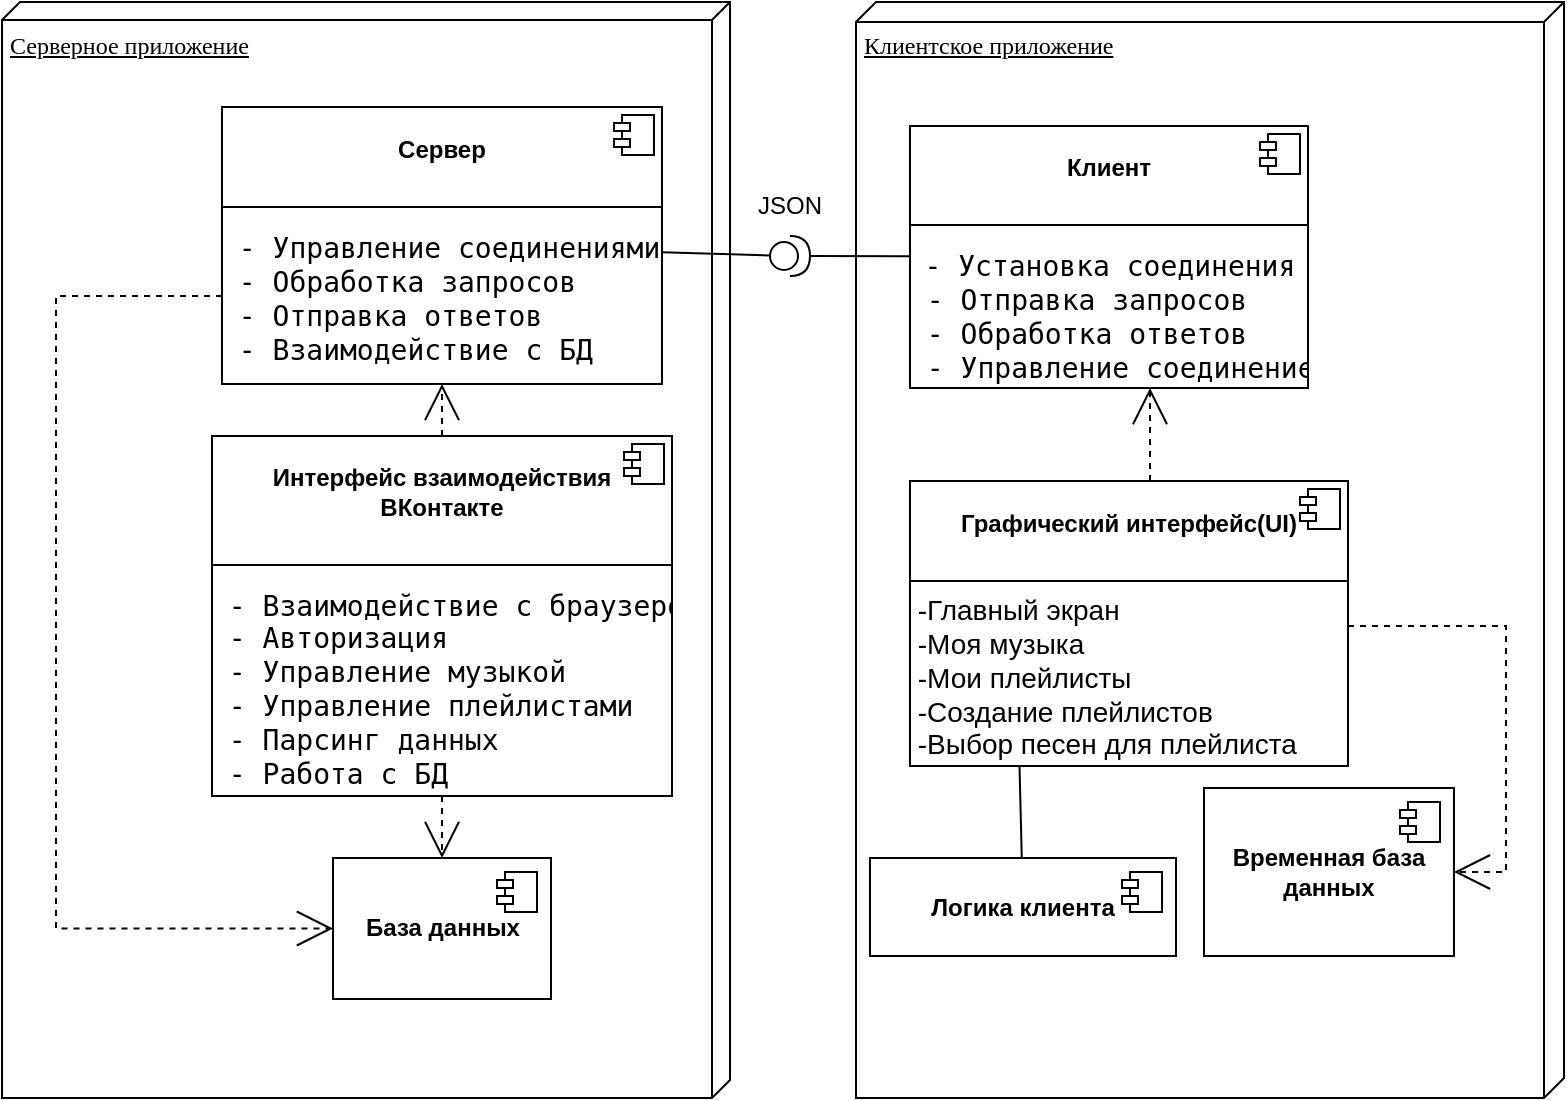<mxfile version="26.2.8">
  <diagram name="Page-1" id="5f0bae14-7c28-e335-631c-24af17079c00">
    <mxGraphModel dx="1377" dy="628" grid="0" gridSize="10" guides="1" tooltips="1" connect="1" arrows="1" fold="1" page="1" pageScale="1" pageWidth="1100" pageHeight="850" background="none" math="0" shadow="0">
      <root>
        <mxCell id="0" />
        <mxCell id="1" parent="0" />
        <mxCell id="39150e848f15840c-1" value="Серверное приложение" style="verticalAlign=top;align=left;spacingTop=8;spacingLeft=2;spacingRight=12;shape=cube;size=9;direction=south;fontStyle=4;html=1;rounded=0;shadow=0;comic=0;labelBackgroundColor=none;strokeWidth=1;fontFamily=Verdana;fontSize=12" parent="1" vertex="1">
          <mxGeometry x="116" y="78" width="364" height="548" as="geometry" />
        </mxCell>
        <mxCell id="39150e848f15840c-2" value="Клиентское приложение" style="verticalAlign=top;align=left;spacingTop=8;spacingLeft=2;spacingRight=12;shape=cube;size=10;direction=south;fontStyle=4;html=1;rounded=0;shadow=0;comic=0;labelBackgroundColor=none;strokeWidth=1;fontFamily=Verdana;fontSize=12" parent="1" vertex="1">
          <mxGeometry x="543" y="78" width="354" height="548" as="geometry" />
        </mxCell>
        <mxCell id="39150e848f15840c-16" style="edgeStyle=orthogonalEdgeStyle;rounded=0;html=1;dashed=1;labelBackgroundColor=none;startArrow=none;startFill=0;startSize=8;endArrow=open;endFill=0;endSize=16;fontFamily=Verdana;fontSize=12;" parent="1" source="Pqdzew3Atzl_TZt5jNcv-7" target="Pqdzew3Atzl_TZt5jNcv-1" edge="1">
          <mxGeometry relative="1" as="geometry">
            <mxPoint x="855" y="320" as="targetPoint" />
            <Array as="points">
              <mxPoint x="868" y="390" />
              <mxPoint x="868" y="513" />
            </Array>
          </mxGeometry>
        </mxCell>
        <mxCell id="Pqdzew3Atzl_TZt5jNcv-1" value="&lt;b&gt;Временная база данных&lt;/b&gt;" style="html=1;dropTarget=0;whiteSpace=wrap;" parent="1" vertex="1">
          <mxGeometry x="717" y="471" width="125" height="84" as="geometry" />
        </mxCell>
        <mxCell id="Pqdzew3Atzl_TZt5jNcv-2" value="" style="shape=module;jettyWidth=8;jettyHeight=4;" parent="Pqdzew3Atzl_TZt5jNcv-1" vertex="1">
          <mxGeometry x="1" width="20" height="20" relative="1" as="geometry">
            <mxPoint x="-27" y="7" as="offset" />
          </mxGeometry>
        </mxCell>
        <mxCell id="Pqdzew3Atzl_TZt5jNcv-7" value="&lt;div align=&quot;center&quot;&gt;&lt;b&gt;&lt;br&gt;&lt;/b&gt;&lt;/div&gt;&lt;div align=&quot;center&quot;&gt;&lt;b&gt;Графический интерфейс(UI)&lt;/b&gt;&lt;/div&gt;&lt;div align=&quot;center&quot;&gt;&lt;br&gt;&lt;/div&gt;&lt;p style=&quot;margin:0px;margin-top:6px;text-align:center;&quot;&gt;&lt;/p&gt;&lt;hr size=&quot;1&quot; style=&quot;border-style:solid;&quot;&gt;&lt;div&gt;&lt;font style=&quot;font-size: 14px;&quot;&gt;&amp;nbsp;-Главный экран&lt;br&gt;&amp;nbsp;-Моя музыка&lt;br&gt;&amp;nbsp;-Мои плейлисты&lt;br&gt;&amp;nbsp;-Создание плейлистов&lt;br&gt;&amp;nbsp;-Выбор песен для плейлиста&lt;/font&gt;&lt;/div&gt;&lt;div&gt;&lt;br&gt;&lt;/div&gt;" style="align=left;overflow=fill;html=1;dropTarget=0;whiteSpace=wrap;" parent="1" vertex="1">
          <mxGeometry x="570" y="317.5" width="219" height="142.5" as="geometry" />
        </mxCell>
        <mxCell id="Pqdzew3Atzl_TZt5jNcv-8" value="" style="shape=component;jettyWidth=8;jettyHeight=4;" parent="Pqdzew3Atzl_TZt5jNcv-7" vertex="1">
          <mxGeometry x="1" width="20" height="20" relative="1" as="geometry">
            <mxPoint x="-24" y="4" as="offset" />
          </mxGeometry>
        </mxCell>
        <mxCell id="Pqdzew3Atzl_TZt5jNcv-9" value="&lt;div align=&quot;center&quot;&gt;&lt;b&gt;&lt;br&gt;&lt;/b&gt;&lt;/div&gt;&lt;div align=&quot;center&quot;&gt;&lt;b&gt;Клиент&lt;/b&gt;&lt;/div&gt;&lt;div align=&quot;center&quot;&gt;&lt;br&gt;&lt;/div&gt;&lt;p style=&quot;margin:0px;margin-top:6px;text-align:center;&quot;&gt;&lt;/p&gt;&lt;hr size=&quot;1&quot; style=&quot;border-style:solid;&quot;&gt;&lt;pre&gt; &lt;font style=&quot;font-size: 14px;&quot;&gt;- Установка соединения&lt;br&gt; - Отправка запросов    &lt;br&gt; - Обработка ответов   &lt;br&gt; - Управление соединением&lt;/font&gt;&lt;/pre&gt;&lt;div&gt;&lt;br&gt;&lt;/div&gt;" style="align=left;overflow=fill;html=1;dropTarget=0;whiteSpace=wrap;" parent="1" vertex="1">
          <mxGeometry x="570" y="140" width="199" height="131" as="geometry" />
        </mxCell>
        <mxCell id="Pqdzew3Atzl_TZt5jNcv-10" value="" style="shape=component;jettyWidth=8;jettyHeight=4;" parent="Pqdzew3Atzl_TZt5jNcv-9" vertex="1">
          <mxGeometry x="1" width="20" height="20" relative="1" as="geometry">
            <mxPoint x="-24" y="4" as="offset" />
          </mxGeometry>
        </mxCell>
        <mxCell id="Pqdzew3Atzl_TZt5jNcv-11" value="&lt;b&gt;Логика клиента&lt;/b&gt;" style="html=1;dropTarget=0;whiteSpace=wrap;" parent="1" vertex="1">
          <mxGeometry x="550" y="506" width="153" height="49" as="geometry" />
        </mxCell>
        <mxCell id="Pqdzew3Atzl_TZt5jNcv-12" value="" style="shape=module;jettyWidth=8;jettyHeight=4;" parent="Pqdzew3Atzl_TZt5jNcv-11" vertex="1">
          <mxGeometry x="1" width="20" height="20" relative="1" as="geometry">
            <mxPoint x="-27" y="7" as="offset" />
          </mxGeometry>
        </mxCell>
        <mxCell id="Pqdzew3Atzl_TZt5jNcv-15" value="&lt;div align=&quot;center&quot;&gt;&lt;b&gt;&lt;br&gt;&lt;/b&gt;&lt;/div&gt;&lt;div align=&quot;center&quot;&gt;&lt;b&gt;Сервер&lt;/b&gt;&lt;/div&gt;&lt;div align=&quot;center&quot;&gt;&lt;br&gt;&lt;/div&gt;&lt;p style=&quot;margin:0px;margin-top:6px;text-align:center;&quot;&gt;&lt;/p&gt;&lt;hr size=&quot;1&quot; style=&quot;border-style:solid;&quot;&gt;&lt;pre&gt;&lt;font style=&quot;font-size: 14px;&quot;&gt; - Управление соединениями&lt;br&gt; - Обработка запросов&lt;br&gt; - Отправка ответов&lt;br&gt; - Взаимодействие с БД  &lt;/font&gt;&lt;br&gt;&lt;br&gt;&lt;/pre&gt;&lt;div&gt;&lt;br&gt;&lt;/div&gt;" style="align=left;overflow=fill;html=1;dropTarget=0;whiteSpace=wrap;" parent="1" vertex="1">
          <mxGeometry x="226" y="130.5" width="220" height="138.5" as="geometry" />
        </mxCell>
        <mxCell id="Pqdzew3Atzl_TZt5jNcv-16" value="" style="shape=component;jettyWidth=8;jettyHeight=4;" parent="Pqdzew3Atzl_TZt5jNcv-15" vertex="1">
          <mxGeometry x="1" width="20" height="20" relative="1" as="geometry">
            <mxPoint x="-24" y="4" as="offset" />
          </mxGeometry>
        </mxCell>
        <mxCell id="Pqdzew3Atzl_TZt5jNcv-17" value="&lt;b&gt;База данных&lt;/b&gt;" style="html=1;dropTarget=0;whiteSpace=wrap;" parent="1" vertex="1">
          <mxGeometry x="281.5" y="506" width="109" height="70.5" as="geometry" />
        </mxCell>
        <mxCell id="Pqdzew3Atzl_TZt5jNcv-18" value="" style="shape=module;jettyWidth=8;jettyHeight=4;" parent="Pqdzew3Atzl_TZt5jNcv-17" vertex="1">
          <mxGeometry x="1" width="20" height="20" relative="1" as="geometry">
            <mxPoint x="-27" y="7" as="offset" />
          </mxGeometry>
        </mxCell>
        <mxCell id="Pqdzew3Atzl_TZt5jNcv-19" style="edgeStyle=orthogonalEdgeStyle;rounded=0;html=1;dashed=1;labelBackgroundColor=none;startArrow=none;startFill=0;startSize=8;endArrow=open;endFill=0;endSize=16;fontFamily=Verdana;fontSize=12;" parent="1" source="Pqdzew3Atzl_TZt5jNcv-15" target="Pqdzew3Atzl_TZt5jNcv-17" edge="1">
          <mxGeometry relative="1" as="geometry">
            <mxPoint x="400" y="555" as="sourcePoint" />
            <mxPoint x="400" y="420" as="targetPoint" />
            <Array as="points">
              <mxPoint x="143" y="225" />
            </Array>
          </mxGeometry>
        </mxCell>
        <mxCell id="Pqdzew3Atzl_TZt5jNcv-20" value="&lt;div align=&quot;center&quot;&gt;&lt;b&gt;&lt;br&gt;&lt;/b&gt;&lt;/div&gt;&lt;div align=&quot;center&quot;&gt;&lt;b&gt;Интерфейс взаимодействия ВКонтакте&lt;/b&gt;&lt;/div&gt;&lt;div align=&quot;center&quot;&gt;&lt;br&gt;&lt;/div&gt;&lt;p style=&quot;margin:0px;margin-top:6px;text-align:center;&quot;&gt;&lt;/p&gt;&lt;hr size=&quot;1&quot; style=&quot;border-style:solid;&quot;&gt;&lt;div&gt;&lt;pre&gt;&lt;font style=&quot;font-size: 14px;&quot;&gt; - Взаимодействие с браузером&lt;br&gt; - Авторизация         &lt;br&gt; - Управление музыкой  &lt;br&gt; - Управление плейлистами&lt;br&gt; - Парсинг данных      &lt;br&gt; - Работа с БД &lt;/font&gt;        &lt;br&gt;&lt;br&gt;&lt;/pre&gt;&lt;/div&gt;" style="align=left;overflow=fill;html=1;dropTarget=0;whiteSpace=wrap;" parent="1" vertex="1">
          <mxGeometry x="221" y="295" width="230" height="180" as="geometry" />
        </mxCell>
        <mxCell id="Pqdzew3Atzl_TZt5jNcv-21" value="" style="shape=component;jettyWidth=8;jettyHeight=4;" parent="Pqdzew3Atzl_TZt5jNcv-20" vertex="1">
          <mxGeometry x="1" width="20" height="20" relative="1" as="geometry">
            <mxPoint x="-24" y="4" as="offset" />
          </mxGeometry>
        </mxCell>
        <mxCell id="Pqdzew3Atzl_TZt5jNcv-22" style="edgeStyle=orthogonalEdgeStyle;rounded=0;html=1;dashed=1;labelBackgroundColor=none;startArrow=none;startFill=0;startSize=8;endArrow=open;endFill=0;endSize=16;fontFamily=Verdana;fontSize=12;" parent="1" source="Pqdzew3Atzl_TZt5jNcv-20" target="Pqdzew3Atzl_TZt5jNcv-17" edge="1">
          <mxGeometry relative="1" as="geometry">
            <mxPoint x="170" y="235" as="sourcePoint" />
            <mxPoint x="90" y="570" as="targetPoint" />
            <Array as="points">
              <mxPoint x="336" y="513" />
              <mxPoint x="336" y="513" />
            </Array>
          </mxGeometry>
        </mxCell>
        <mxCell id="Pqdzew3Atzl_TZt5jNcv-23" value="" style="endArrow=none;html=1;rounded=0;entryX=0.25;entryY=1;entryDx=0;entryDy=0;" parent="1" source="Pqdzew3Atzl_TZt5jNcv-11" target="Pqdzew3Atzl_TZt5jNcv-7" edge="1">
          <mxGeometry width="50" height="50" relative="1" as="geometry">
            <mxPoint x="590" y="540" as="sourcePoint" />
            <mxPoint x="640" y="490" as="targetPoint" />
          </mxGeometry>
        </mxCell>
        <mxCell id="Pqdzew3Atzl_TZt5jNcv-24" style="edgeStyle=orthogonalEdgeStyle;rounded=0;html=1;dashed=1;labelBackgroundColor=none;startArrow=none;startFill=0;startSize=8;endArrow=open;endFill=0;endSize=16;fontFamily=Verdana;fontSize=12;" parent="1" source="Pqdzew3Atzl_TZt5jNcv-20" target="Pqdzew3Atzl_TZt5jNcv-15" edge="1">
          <mxGeometry relative="1" as="geometry">
            <mxPoint x="170" y="235" as="sourcePoint" />
            <mxPoint x="90" y="540" as="targetPoint" />
            <Array as="points">
              <mxPoint x="300" y="220" />
              <mxPoint x="300" y="220" />
            </Array>
          </mxGeometry>
        </mxCell>
        <mxCell id="Pqdzew3Atzl_TZt5jNcv-25" value="" style="shape=providedRequiredInterface;html=1;verticalLabelPosition=bottom;sketch=0;" parent="1" vertex="1">
          <mxGeometry x="500" y="195" width="20" height="20" as="geometry" />
        </mxCell>
        <mxCell id="Pqdzew3Atzl_TZt5jNcv-26" value="" style="endArrow=none;html=1;rounded=0;exitX=1;exitY=0.5;exitDx=0;exitDy=0;exitPerimeter=0;" parent="1" source="Pqdzew3Atzl_TZt5jNcv-25" target="Pqdzew3Atzl_TZt5jNcv-9" edge="1">
          <mxGeometry width="50" height="50" relative="1" as="geometry">
            <mxPoint x="530" y="310" as="sourcePoint" />
            <mxPoint x="580" y="260" as="targetPoint" />
          </mxGeometry>
        </mxCell>
        <mxCell id="Pqdzew3Atzl_TZt5jNcv-27" value="" style="endArrow=none;html=1;rounded=0;" parent="1" source="Pqdzew3Atzl_TZt5jNcv-15" target="Pqdzew3Atzl_TZt5jNcv-25" edge="1">
          <mxGeometry width="50" height="50" relative="1" as="geometry">
            <mxPoint x="530" y="215" as="sourcePoint" />
            <mxPoint x="600" y="215" as="targetPoint" />
          </mxGeometry>
        </mxCell>
        <mxCell id="Pqdzew3Atzl_TZt5jNcv-28" value="JSON" style="text;html=1;align=center;verticalAlign=middle;whiteSpace=wrap;rounded=0;" parent="1" vertex="1">
          <mxGeometry x="480" y="165" width="60" height="30" as="geometry" />
        </mxCell>
        <mxCell id="Pqdzew3Atzl_TZt5jNcv-30" style="edgeStyle=orthogonalEdgeStyle;rounded=0;html=1;dashed=1;labelBackgroundColor=none;startArrow=none;startFill=0;startSize=8;endArrow=open;endFill=0;endSize=16;fontFamily=Verdana;fontSize=12;" parent="1" source="Pqdzew3Atzl_TZt5jNcv-7" target="Pqdzew3Atzl_TZt5jNcv-9" edge="1">
          <mxGeometry relative="1" as="geometry">
            <mxPoint x="830" y="400" as="sourcePoint" />
            <mxPoint x="910" y="225" as="targetPoint" />
            <Array as="points">
              <mxPoint x="690" y="310" />
              <mxPoint x="690" y="310" />
            </Array>
          </mxGeometry>
        </mxCell>
      </root>
    </mxGraphModel>
  </diagram>
</mxfile>
